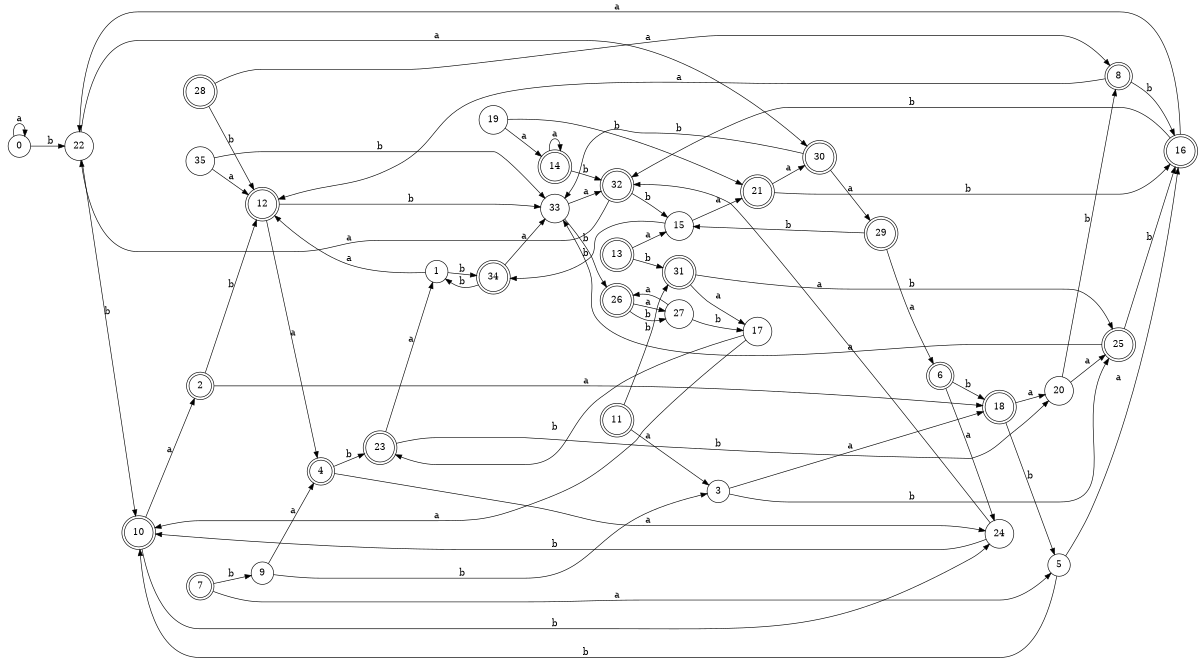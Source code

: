 digraph n29_10 {
__start0 [label="" shape="none"];

rankdir=LR;
size="8,5";

s0 [style="filled", color="black", fillcolor="white" shape="circle", label="0"];
s1 [style="filled", color="black", fillcolor="white" shape="circle", label="1"];
s2 [style="rounded,filled", color="black", fillcolor="white" shape="doublecircle", label="2"];
s3 [style="filled", color="black", fillcolor="white" shape="circle", label="3"];
s4 [style="rounded,filled", color="black", fillcolor="white" shape="doublecircle", label="4"];
s5 [style="filled", color="black", fillcolor="white" shape="circle", label="5"];
s6 [style="rounded,filled", color="black", fillcolor="white" shape="doublecircle", label="6"];
s7 [style="rounded,filled", color="black", fillcolor="white" shape="doublecircle", label="7"];
s8 [style="rounded,filled", color="black", fillcolor="white" shape="doublecircle", label="8"];
s9 [style="filled", color="black", fillcolor="white" shape="circle", label="9"];
s10 [style="rounded,filled", color="black", fillcolor="white" shape="doublecircle", label="10"];
s11 [style="rounded,filled", color="black", fillcolor="white" shape="doublecircle", label="11"];
s12 [style="rounded,filled", color="black", fillcolor="white" shape="doublecircle", label="12"];
s13 [style="rounded,filled", color="black", fillcolor="white" shape="doublecircle", label="13"];
s14 [style="rounded,filled", color="black", fillcolor="white" shape="doublecircle", label="14"];
s15 [style="filled", color="black", fillcolor="white" shape="circle", label="15"];
s16 [style="rounded,filled", color="black", fillcolor="white" shape="doublecircle", label="16"];
s17 [style="filled", color="black", fillcolor="white" shape="circle", label="17"];
s18 [style="rounded,filled", color="black", fillcolor="white" shape="doublecircle", label="18"];
s19 [style="filled", color="black", fillcolor="white" shape="circle", label="19"];
s20 [style="filled", color="black", fillcolor="white" shape="circle", label="20"];
s21 [style="rounded,filled", color="black", fillcolor="white" shape="doublecircle", label="21"];
s22 [style="filled", color="black", fillcolor="white" shape="circle", label="22"];
s23 [style="rounded,filled", color="black", fillcolor="white" shape="doublecircle", label="23"];
s24 [style="filled", color="black", fillcolor="white" shape="circle", label="24"];
s25 [style="rounded,filled", color="black", fillcolor="white" shape="doublecircle", label="25"];
s26 [style="rounded,filled", color="black", fillcolor="white" shape="doublecircle", label="26"];
s27 [style="filled", color="black", fillcolor="white" shape="circle", label="27"];
s28 [style="rounded,filled", color="black", fillcolor="white" shape="doublecircle", label="28"];
s29 [style="rounded,filled", color="black", fillcolor="white" shape="doublecircle", label="29"];
s30 [style="rounded,filled", color="black", fillcolor="white" shape="doublecircle", label="30"];
s31 [style="rounded,filled", color="black", fillcolor="white" shape="doublecircle", label="31"];
s32 [style="rounded,filled", color="black", fillcolor="white" shape="doublecircle", label="32"];
s33 [style="filled", color="black", fillcolor="white" shape="circle", label="33"];
s34 [style="rounded,filled", color="black", fillcolor="white" shape="doublecircle", label="34"];
s35 [style="filled", color="black", fillcolor="white" shape="circle", label="35"];
s0 -> s0 [label="a"];
s0 -> s22 [label="b"];
s1 -> s12 [label="a"];
s1 -> s34 [label="b"];
s2 -> s18 [label="a"];
s2 -> s12 [label="b"];
s3 -> s18 [label="a"];
s3 -> s25 [label="b"];
s4 -> s24 [label="a"];
s4 -> s23 [label="b"];
s5 -> s16 [label="a"];
s5 -> s10 [label="b"];
s6 -> s24 [label="a"];
s6 -> s18 [label="b"];
s7 -> s5 [label="a"];
s7 -> s9 [label="b"];
s8 -> s12 [label="a"];
s8 -> s16 [label="b"];
s9 -> s4 [label="a"];
s9 -> s3 [label="b"];
s10 -> s2 [label="a"];
s10 -> s24 [label="b"];
s11 -> s3 [label="a"];
s11 -> s31 [label="b"];
s12 -> s4 [label="a"];
s12 -> s33 [label="b"];
s13 -> s15 [label="a"];
s13 -> s31 [label="b"];
s14 -> s14 [label="a"];
s14 -> s32 [label="b"];
s15 -> s21 [label="a"];
s15 -> s34 [label="b"];
s16 -> s22 [label="a"];
s16 -> s32 [label="b"];
s17 -> s10 [label="a"];
s17 -> s23 [label="b"];
s18 -> s20 [label="a"];
s18 -> s5 [label="b"];
s19 -> s14 [label="a"];
s19 -> s21 [label="b"];
s20 -> s25 [label="a"];
s20 -> s8 [label="b"];
s21 -> s30 [label="a"];
s21 -> s16 [label="b"];
s22 -> s30 [label="a"];
s22 -> s10 [label="b"];
s23 -> s1 [label="a"];
s23 -> s20 [label="b"];
s24 -> s32 [label="a"];
s24 -> s10 [label="b"];
s25 -> s33 [label="a"];
s25 -> s16 [label="b"];
s26 -> s27 [label="a"];
s26 -> s27 [label="b"];
s27 -> s26 [label="a"];
s27 -> s17 [label="b"];
s28 -> s8 [label="a"];
s28 -> s12 [label="b"];
s29 -> s6 [label="a"];
s29 -> s15 [label="b"];
s30 -> s29 [label="a"];
s30 -> s33 [label="b"];
s31 -> s17 [label="a"];
s31 -> s25 [label="b"];
s32 -> s22 [label="a"];
s32 -> s15 [label="b"];
s33 -> s32 [label="a"];
s33 -> s26 [label="b"];
s34 -> s33 [label="a"];
s34 -> s1 [label="b"];
s35 -> s12 [label="a"];
s35 -> s33 [label="b"];

}